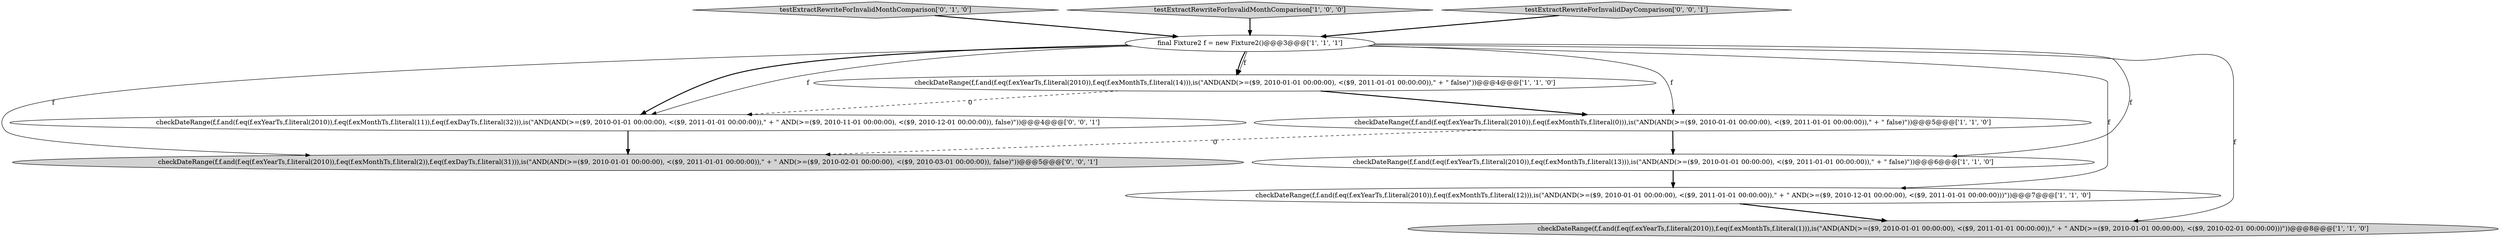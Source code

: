 digraph {
8 [style = filled, label = "checkDateRange(f,f.and(f.eq(f.exYearTs,f.literal(2010)),f.eq(f.exMonthTs,f.literal(11)),f.eq(f.exDayTs,f.literal(32))),is(\"AND(AND(>=($9, 2010-01-01 00:00:00), <($9, 2011-01-01 00:00:00)),\" + \" AND(>=($9, 2010-11-01 00:00:00), <($9, 2010-12-01 00:00:00)), false)\"))@@@4@@@['0', '0', '1']", fillcolor = white, shape = ellipse image = "AAA0AAABBB3BBB"];
9 [style = filled, label = "checkDateRange(f,f.and(f.eq(f.exYearTs,f.literal(2010)),f.eq(f.exMonthTs,f.literal(2)),f.eq(f.exDayTs,f.literal(31))),is(\"AND(AND(>=($9, 2010-01-01 00:00:00), <($9, 2011-01-01 00:00:00)),\" + \" AND(>=($9, 2010-02-01 00:00:00), <($9, 2010-03-01 00:00:00)), false)\"))@@@5@@@['0', '0', '1']", fillcolor = lightgray, shape = ellipse image = "AAA0AAABBB3BBB"];
1 [style = filled, label = "checkDateRange(f,f.and(f.eq(f.exYearTs,f.literal(2010)),f.eq(f.exMonthTs,f.literal(0))),is(\"AND(AND(>=($9, 2010-01-01 00:00:00), <($9, 2011-01-01 00:00:00)),\" + \" false)\"))@@@5@@@['1', '1', '0']", fillcolor = white, shape = ellipse image = "AAA0AAABBB1BBB"];
3 [style = filled, label = "checkDateRange(f,f.and(f.eq(f.exYearTs,f.literal(2010)),f.eq(f.exMonthTs,f.literal(13))),is(\"AND(AND(>=($9, 2010-01-01 00:00:00), <($9, 2011-01-01 00:00:00)),\" + \" false)\"))@@@6@@@['1', '1', '0']", fillcolor = white, shape = ellipse image = "AAA0AAABBB1BBB"];
7 [style = filled, label = "testExtractRewriteForInvalidMonthComparison['0', '1', '0']", fillcolor = lightgray, shape = diamond image = "AAA0AAABBB2BBB"];
4 [style = filled, label = "checkDateRange(f,f.and(f.eq(f.exYearTs,f.literal(2010)),f.eq(f.exMonthTs,f.literal(14))),is(\"AND(AND(>=($9, 2010-01-01 00:00:00), <($9, 2011-01-01 00:00:00)),\" + \" false)\"))@@@4@@@['1', '1', '0']", fillcolor = white, shape = ellipse image = "AAA0AAABBB1BBB"];
6 [style = filled, label = "checkDateRange(f,f.and(f.eq(f.exYearTs,f.literal(2010)),f.eq(f.exMonthTs,f.literal(12))),is(\"AND(AND(>=($9, 2010-01-01 00:00:00), <($9, 2011-01-01 00:00:00)),\" + \" AND(>=($9, 2010-12-01 00:00:00), <($9, 2011-01-01 00:00:00)))\"))@@@7@@@['1', '1', '0']", fillcolor = white, shape = ellipse image = "AAA0AAABBB1BBB"];
0 [style = filled, label = "checkDateRange(f,f.and(f.eq(f.exYearTs,f.literal(2010)),f.eq(f.exMonthTs,f.literal(1))),is(\"AND(AND(>=($9, 2010-01-01 00:00:00), <($9, 2011-01-01 00:00:00)),\" + \" AND(>=($9, 2010-01-01 00:00:00), <($9, 2010-02-01 00:00:00)))\"))@@@8@@@['1', '1', '0']", fillcolor = lightgray, shape = ellipse image = "AAA0AAABBB1BBB"];
5 [style = filled, label = "testExtractRewriteForInvalidMonthComparison['1', '0', '0']", fillcolor = lightgray, shape = diamond image = "AAA0AAABBB1BBB"];
2 [style = filled, label = "final Fixture2 f = new Fixture2()@@@3@@@['1', '1', '1']", fillcolor = white, shape = ellipse image = "AAA0AAABBB1BBB"];
10 [style = filled, label = "testExtractRewriteForInvalidDayComparison['0', '0', '1']", fillcolor = lightgray, shape = diamond image = "AAA0AAABBB3BBB"];
1->3 [style = bold, label=""];
2->8 [style = solid, label="f"];
3->6 [style = bold, label=""];
5->2 [style = bold, label=""];
4->1 [style = bold, label=""];
10->2 [style = bold, label=""];
6->0 [style = bold, label=""];
1->9 [style = dashed, label="0"];
4->8 [style = dashed, label="0"];
2->9 [style = solid, label="f"];
2->4 [style = bold, label=""];
2->4 [style = solid, label="f"];
7->2 [style = bold, label=""];
2->3 [style = solid, label="f"];
2->1 [style = solid, label="f"];
2->0 [style = solid, label="f"];
2->8 [style = bold, label=""];
2->6 [style = solid, label="f"];
8->9 [style = bold, label=""];
}
